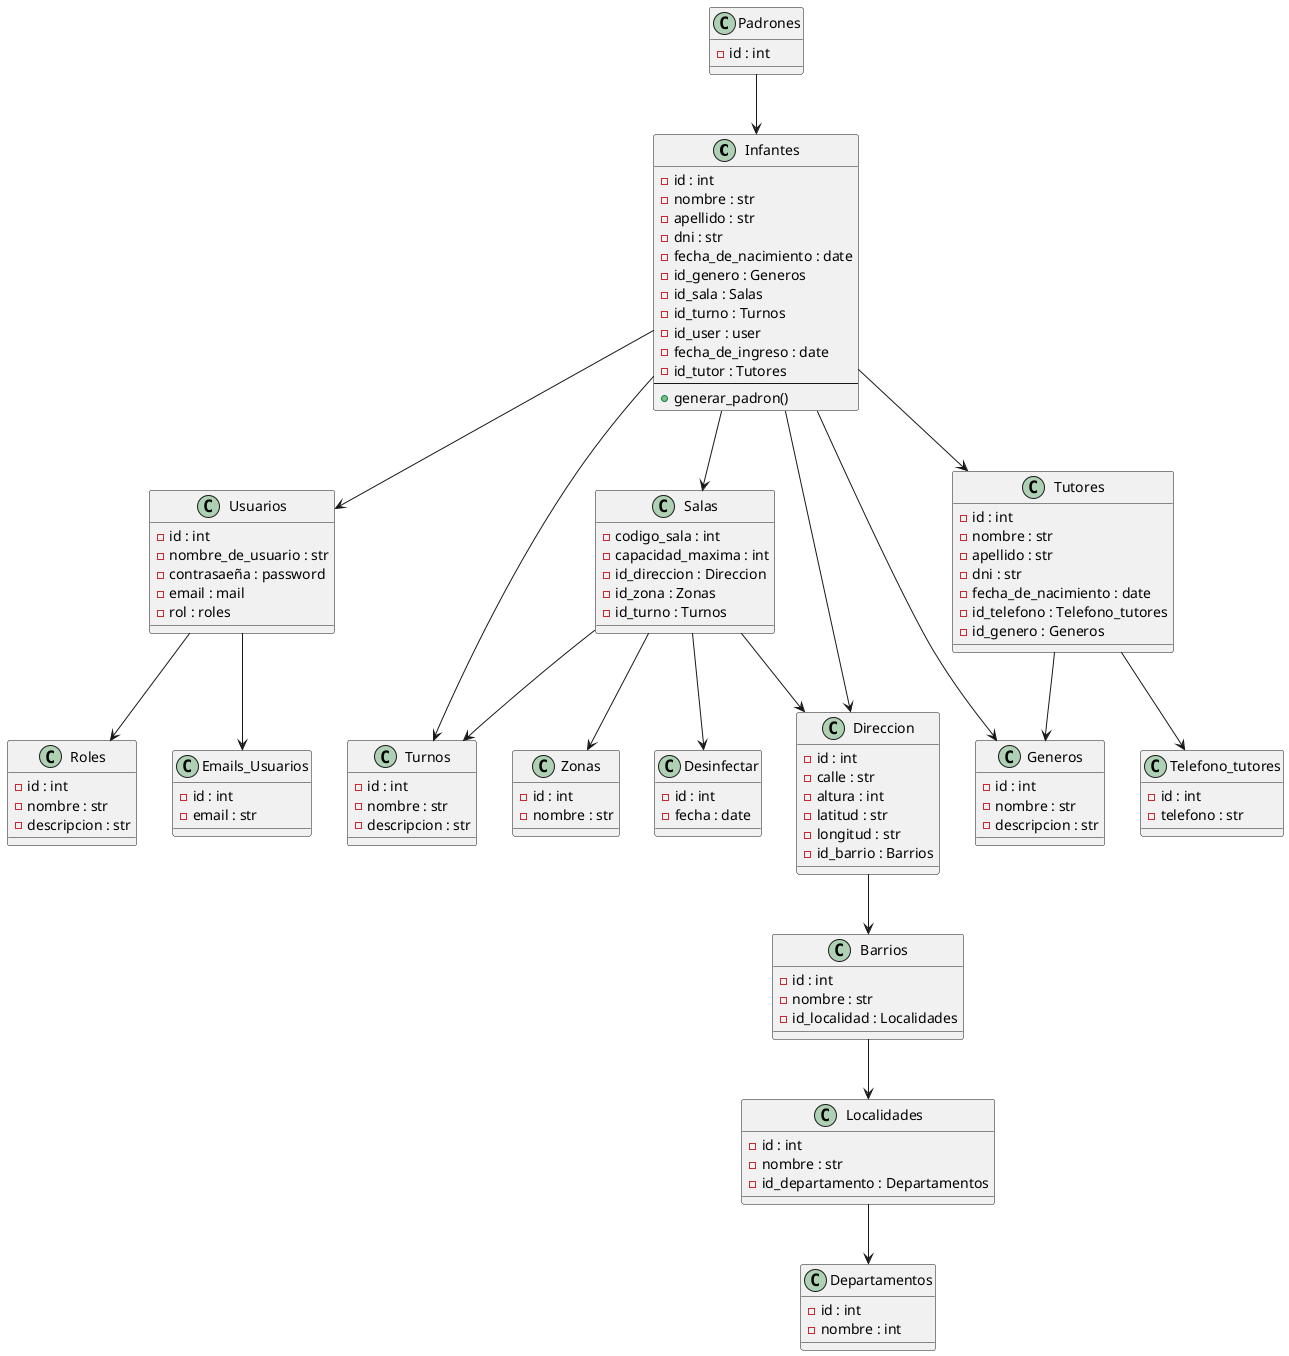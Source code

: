 @startuml test

class Infantes {
    -id : int
    -nombre : str
    -apellido : str
    -dni : str
    -fecha_de_nacimiento : date
    -id_genero : Generos
    -id_sala : Salas
    -id_turno : Turnos
    -id_user : user
    -fecha_de_ingreso : date
    -id_tutor : Tutores
    --
    +generar_padron()
}

class Usuarios {
    -id : int
    -nombre_de_usuario : str
    -contrasaeña : password
    -email : mail
    -rol : roles
}

class Salas {
    -codigo_sala : int
    -capacidad_maxima : int
    -id_direccion : Direccion
    -id_zona : Zonas
    -id_turno : Turnos
} 

class Zonas {
    -id : int
    -nombre : str
}

class Tutores {
    -id : int
    -nombre : str
    -apellido : str
    -dni : str
    -fecha_de_nacimiento : date
    -id_telefono : Telefono_tutores
    -id_genero : Generos
}

class Turnos {
    -id : int
    -nombre : str
    -descripcion : str
}

class Generos {
    -id : int
    -nombre : str
    -descripcion : str
}

class Roles {
    -id : int
    -nombre : str
    -descripcion : str
}

class Telefono_tutores {
    -id : int
    -telefono : str
}

class Emails_Usuarios {
    -id : int
    -email : str
}

class Desinfectar {
    -id : int
    -fecha : date
}

class Direccion {
    -id : int
    -calle : str
    -altura : int
    -latitud : str
    -longitud : str
    -id_barrio : Barrios
}

class Barrios {
    -id : int
    -nombre : str
    -id_localidad : Localidades
}

class Localidades {
    -id : int
    -nombre : str
    -id_departamento : Departamentos
}

class Departamentos {
    -id : int
    -nombre : int
}

class Padrones {
    -id : int

}

Padrones --> Infantes
Infantes --> Salas
Infantes --> Generos
Infantes --> Tutores
Infantes --> Turnos
Infantes --> Usuarios
Infantes --> Direccion
Tutores --> Telefono_tutores
Usuarios --> Roles
Usuarios --> Emails_Usuarios
Salas --> Zonas
Salas --> Desinfectar
Salas --> Turnos
Salas --> Direccion
Tutores --> Generos
Direccion --> Barrios
Barrios --> Localidades
Localidades --> Departamentos
@enduml